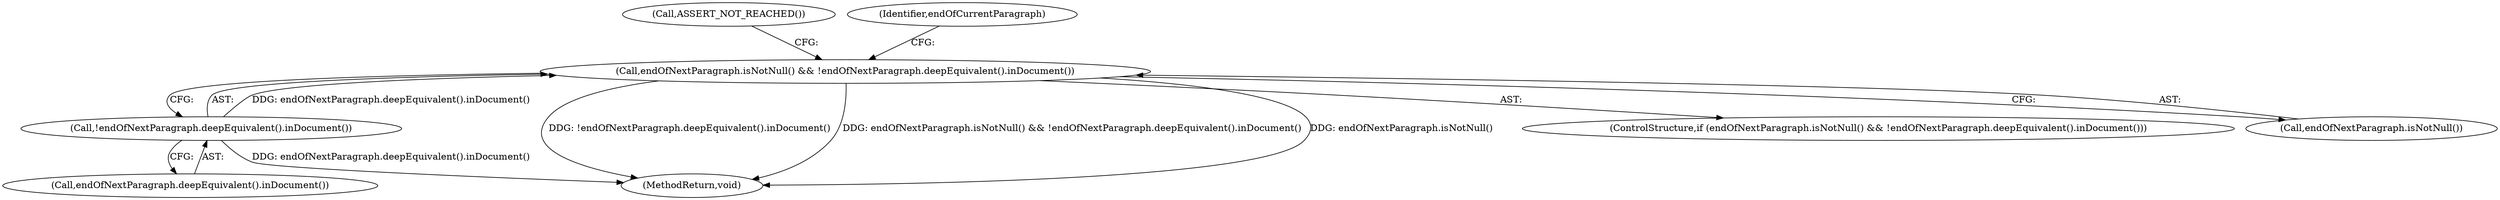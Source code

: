 digraph "1_Chrome_e1524692d362e607e806569147096dfb8c38cb6a@del" {
"1000217" [label="(Call,endOfNextParagraph.isNotNull() && !endOfNextParagraph.deepEquivalent().inDocument())"];
"1000219" [label="(Call,!endOfNextParagraph.deepEquivalent().inDocument())"];
"1000227" [label="(MethodReturn,void)"];
"1000222" [label="(Call,ASSERT_NOT_REACHED())"];
"1000225" [label="(Identifier,endOfCurrentParagraph)"];
"1000217" [label="(Call,endOfNextParagraph.isNotNull() && !endOfNextParagraph.deepEquivalent().inDocument())"];
"1000219" [label="(Call,!endOfNextParagraph.deepEquivalent().inDocument())"];
"1000216" [label="(ControlStructure,if (endOfNextParagraph.isNotNull() && !endOfNextParagraph.deepEquivalent().inDocument()))"];
"1000218" [label="(Call,endOfNextParagraph.isNotNull())"];
"1000220" [label="(Call,endOfNextParagraph.deepEquivalent().inDocument())"];
"1000217" -> "1000216"  [label="AST: "];
"1000217" -> "1000218"  [label="CFG: "];
"1000217" -> "1000219"  [label="CFG: "];
"1000218" -> "1000217"  [label="AST: "];
"1000219" -> "1000217"  [label="AST: "];
"1000222" -> "1000217"  [label="CFG: "];
"1000225" -> "1000217"  [label="CFG: "];
"1000217" -> "1000227"  [label="DDG: !endOfNextParagraph.deepEquivalent().inDocument()"];
"1000217" -> "1000227"  [label="DDG: endOfNextParagraph.isNotNull() && !endOfNextParagraph.deepEquivalent().inDocument()"];
"1000217" -> "1000227"  [label="DDG: endOfNextParagraph.isNotNull()"];
"1000219" -> "1000217"  [label="DDG: endOfNextParagraph.deepEquivalent().inDocument()"];
"1000219" -> "1000220"  [label="CFG: "];
"1000220" -> "1000219"  [label="AST: "];
"1000219" -> "1000227"  [label="DDG: endOfNextParagraph.deepEquivalent().inDocument()"];
}
